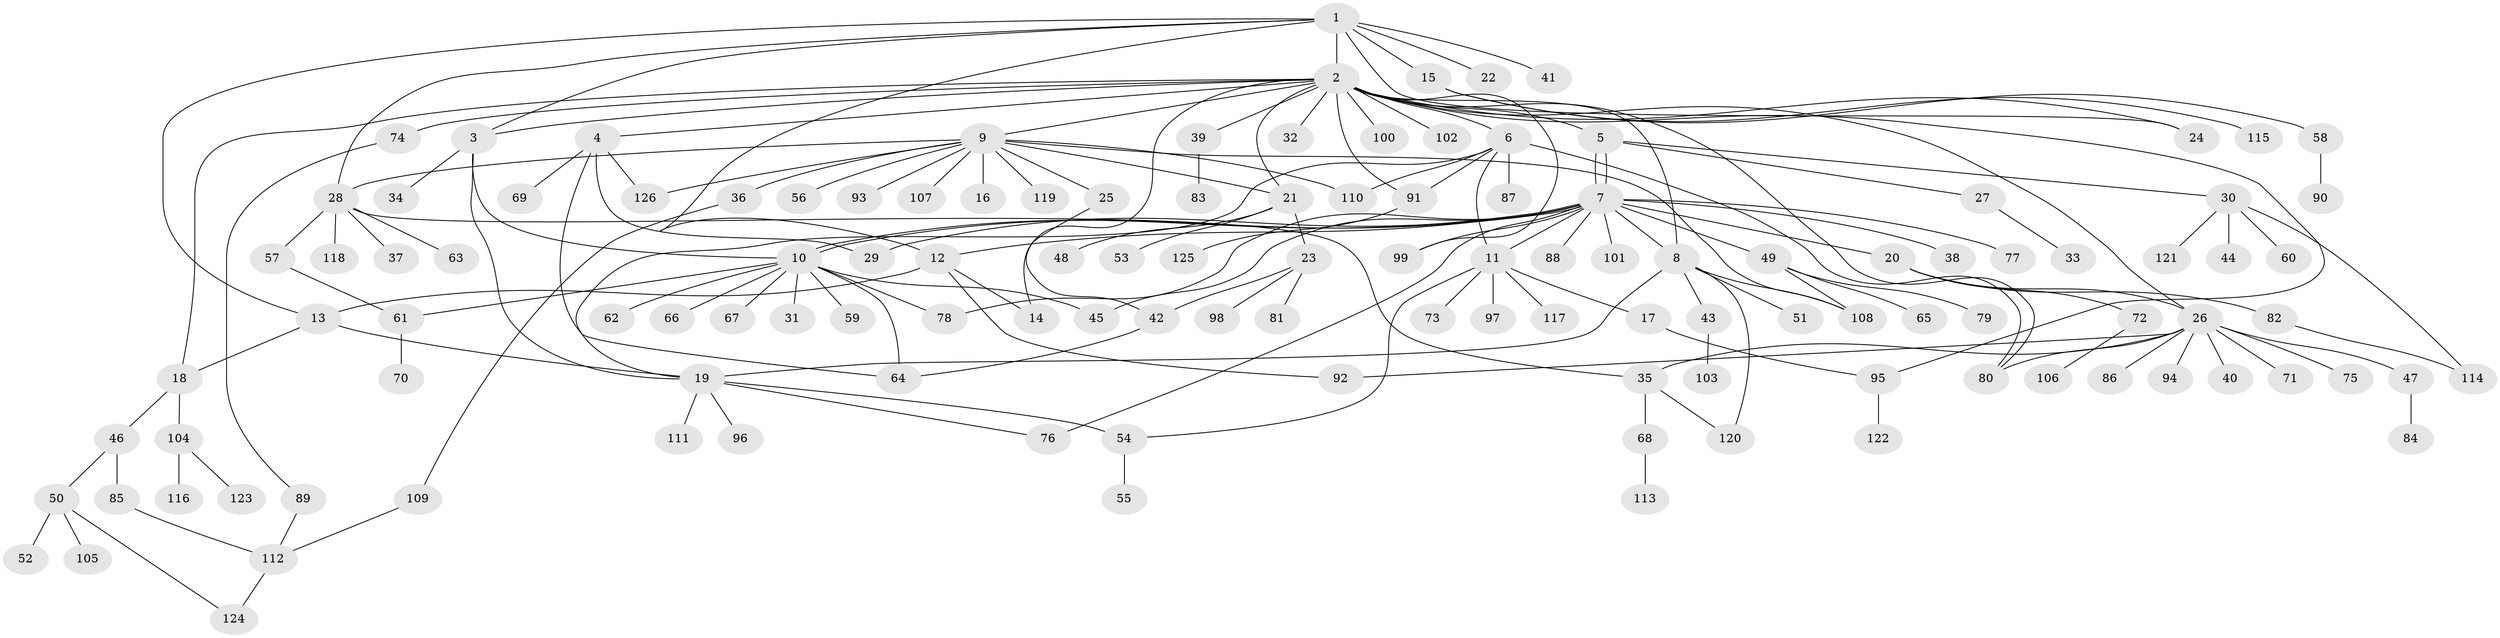 // coarse degree distribution, {8: 0.020833333333333332, 22: 0.010416666666666666, 4: 0.07291666666666667, 5: 0.03125, 6: 0.010416666666666666, 23: 0.010416666666666666, 7: 0.03125, 12: 0.010416666666666666, 13: 0.020833333333333332, 2: 0.1875, 1: 0.5416666666666666, 3: 0.052083333333333336}
// Generated by graph-tools (version 1.1) at 2025/51/02/27/25 19:51:56]
// undirected, 126 vertices, 167 edges
graph export_dot {
graph [start="1"]
  node [color=gray90,style=filled];
  1;
  2;
  3;
  4;
  5;
  6;
  7;
  8;
  9;
  10;
  11;
  12;
  13;
  14;
  15;
  16;
  17;
  18;
  19;
  20;
  21;
  22;
  23;
  24;
  25;
  26;
  27;
  28;
  29;
  30;
  31;
  32;
  33;
  34;
  35;
  36;
  37;
  38;
  39;
  40;
  41;
  42;
  43;
  44;
  45;
  46;
  47;
  48;
  49;
  50;
  51;
  52;
  53;
  54;
  55;
  56;
  57;
  58;
  59;
  60;
  61;
  62;
  63;
  64;
  65;
  66;
  67;
  68;
  69;
  70;
  71;
  72;
  73;
  74;
  75;
  76;
  77;
  78;
  79;
  80;
  81;
  82;
  83;
  84;
  85;
  86;
  87;
  88;
  89;
  90;
  91;
  92;
  93;
  94;
  95;
  96;
  97;
  98;
  99;
  100;
  101;
  102;
  103;
  104;
  105;
  106;
  107;
  108;
  109;
  110;
  111;
  112;
  113;
  114;
  115;
  116;
  117;
  118;
  119;
  120;
  121;
  122;
  123;
  124;
  125;
  126;
  1 -- 2;
  1 -- 3;
  1 -- 12;
  1 -- 13;
  1 -- 15;
  1 -- 22;
  1 -- 24;
  1 -- 28;
  1 -- 41;
  2 -- 3;
  2 -- 4;
  2 -- 5;
  2 -- 6;
  2 -- 8;
  2 -- 9;
  2 -- 14;
  2 -- 18;
  2 -- 21;
  2 -- 24;
  2 -- 26;
  2 -- 32;
  2 -- 39;
  2 -- 74;
  2 -- 80;
  2 -- 91;
  2 -- 95;
  2 -- 99;
  2 -- 100;
  2 -- 102;
  3 -- 10;
  3 -- 19;
  3 -- 34;
  4 -- 29;
  4 -- 64;
  4 -- 69;
  4 -- 126;
  5 -- 7;
  5 -- 7;
  5 -- 27;
  5 -- 30;
  6 -- 11;
  6 -- 19;
  6 -- 80;
  6 -- 87;
  6 -- 91;
  6 -- 110;
  7 -- 8;
  7 -- 10;
  7 -- 10;
  7 -- 11;
  7 -- 12;
  7 -- 20;
  7 -- 29;
  7 -- 38;
  7 -- 45;
  7 -- 49;
  7 -- 76;
  7 -- 77;
  7 -- 78;
  7 -- 88;
  7 -- 99;
  7 -- 101;
  8 -- 19;
  8 -- 43;
  8 -- 51;
  8 -- 108;
  8 -- 120;
  9 -- 16;
  9 -- 21;
  9 -- 25;
  9 -- 28;
  9 -- 36;
  9 -- 56;
  9 -- 93;
  9 -- 107;
  9 -- 108;
  9 -- 110;
  9 -- 119;
  9 -- 126;
  10 -- 31;
  10 -- 45;
  10 -- 59;
  10 -- 61;
  10 -- 62;
  10 -- 64;
  10 -- 66;
  10 -- 67;
  10 -- 78;
  11 -- 17;
  11 -- 54;
  11 -- 73;
  11 -- 97;
  11 -- 117;
  12 -- 13;
  12 -- 14;
  12 -- 92;
  13 -- 18;
  13 -- 19;
  15 -- 58;
  15 -- 115;
  17 -- 95;
  18 -- 46;
  18 -- 104;
  19 -- 54;
  19 -- 76;
  19 -- 96;
  19 -- 111;
  20 -- 26;
  20 -- 72;
  20 -- 82;
  21 -- 23;
  21 -- 48;
  21 -- 53;
  23 -- 42;
  23 -- 81;
  23 -- 98;
  25 -- 42;
  26 -- 35;
  26 -- 40;
  26 -- 47;
  26 -- 71;
  26 -- 75;
  26 -- 80;
  26 -- 86;
  26 -- 92;
  26 -- 94;
  27 -- 33;
  28 -- 35;
  28 -- 37;
  28 -- 57;
  28 -- 63;
  28 -- 118;
  30 -- 44;
  30 -- 60;
  30 -- 114;
  30 -- 121;
  35 -- 68;
  35 -- 120;
  36 -- 109;
  39 -- 83;
  42 -- 64;
  43 -- 103;
  46 -- 50;
  46 -- 85;
  47 -- 84;
  49 -- 65;
  49 -- 79;
  49 -- 108;
  50 -- 52;
  50 -- 105;
  50 -- 124;
  54 -- 55;
  57 -- 61;
  58 -- 90;
  61 -- 70;
  68 -- 113;
  72 -- 106;
  74 -- 89;
  82 -- 114;
  85 -- 112;
  89 -- 112;
  91 -- 125;
  95 -- 122;
  104 -- 116;
  104 -- 123;
  109 -- 112;
  112 -- 124;
}
